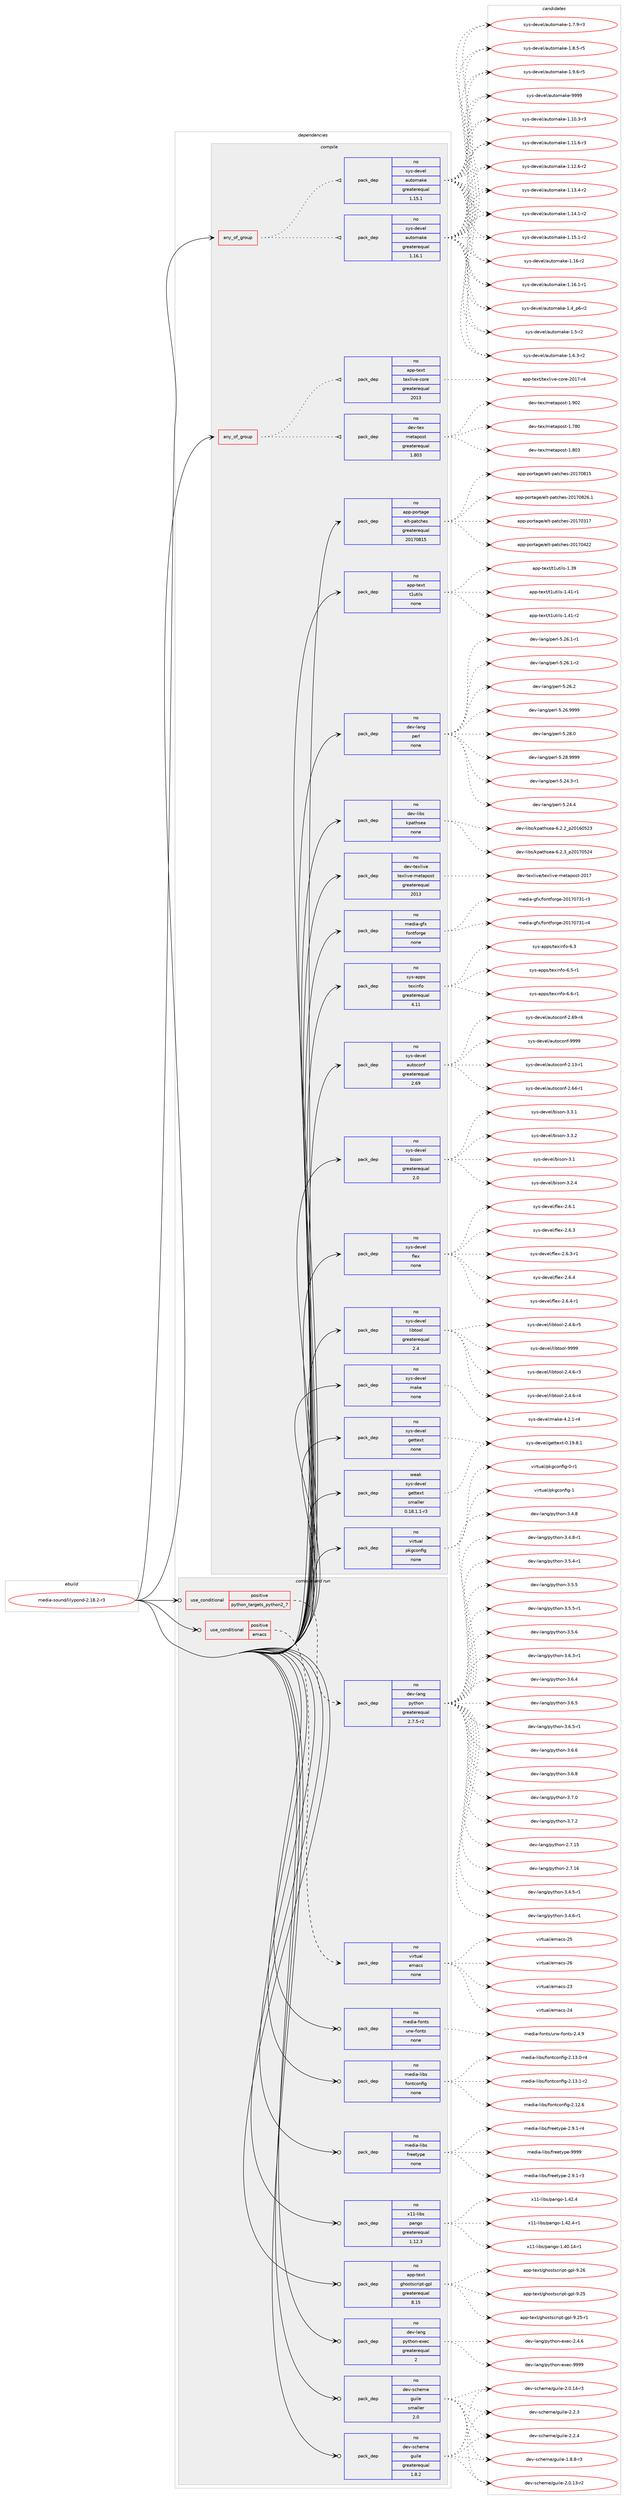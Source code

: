 digraph prolog {

# *************
# Graph options
# *************

newrank=true;
concentrate=true;
compound=true;
graph [rankdir=LR,fontname=Helvetica,fontsize=10,ranksep=1.5];#, ranksep=2.5, nodesep=0.2];
edge  [arrowhead=vee];
node  [fontname=Helvetica,fontsize=10];

# **********
# The ebuild
# **********

subgraph cluster_leftcol {
color=gray;
rank=same;
label=<<i>ebuild</i>>;
id [label="media-sound/lilypond-2.18.2-r3", color=red, width=4, href="../media-sound/lilypond-2.18.2-r3.svg"];
}

# ****************
# The dependencies
# ****************

subgraph cluster_midcol {
color=gray;
label=<<i>dependencies</i>>;
subgraph cluster_compile {
fillcolor="#eeeeee";
style=filled;
label=<<i>compile</i>>;
subgraph any25499 {
dependency1627082 [label=<<TABLE BORDER="0" CELLBORDER="1" CELLSPACING="0" CELLPADDING="4"><TR><TD CELLPADDING="10">any_of_group</TD></TR></TABLE>>, shape=none, color=red];subgraph pack1163436 {
dependency1627083 [label=<<TABLE BORDER="0" CELLBORDER="1" CELLSPACING="0" CELLPADDING="4" WIDTH="220"><TR><TD ROWSPAN="6" CELLPADDING="30">pack_dep</TD></TR><TR><TD WIDTH="110">no</TD></TR><TR><TD>app-text</TD></TR><TR><TD>texlive-core</TD></TR><TR><TD>greaterequal</TD></TR><TR><TD>2013</TD></TR></TABLE>>, shape=none, color=blue];
}
dependency1627082:e -> dependency1627083:w [weight=20,style="dotted",arrowhead="oinv"];
subgraph pack1163437 {
dependency1627084 [label=<<TABLE BORDER="0" CELLBORDER="1" CELLSPACING="0" CELLPADDING="4" WIDTH="220"><TR><TD ROWSPAN="6" CELLPADDING="30">pack_dep</TD></TR><TR><TD WIDTH="110">no</TD></TR><TR><TD>dev-tex</TD></TR><TR><TD>metapost</TD></TR><TR><TD>greaterequal</TD></TR><TR><TD>1.803</TD></TR></TABLE>>, shape=none, color=blue];
}
dependency1627082:e -> dependency1627084:w [weight=20,style="dotted",arrowhead="oinv"];
}
id:e -> dependency1627082:w [weight=20,style="solid",arrowhead="vee"];
subgraph any25500 {
dependency1627085 [label=<<TABLE BORDER="0" CELLBORDER="1" CELLSPACING="0" CELLPADDING="4"><TR><TD CELLPADDING="10">any_of_group</TD></TR></TABLE>>, shape=none, color=red];subgraph pack1163438 {
dependency1627086 [label=<<TABLE BORDER="0" CELLBORDER="1" CELLSPACING="0" CELLPADDING="4" WIDTH="220"><TR><TD ROWSPAN="6" CELLPADDING="30">pack_dep</TD></TR><TR><TD WIDTH="110">no</TD></TR><TR><TD>sys-devel</TD></TR><TR><TD>automake</TD></TR><TR><TD>greaterequal</TD></TR><TR><TD>1.16.1</TD></TR></TABLE>>, shape=none, color=blue];
}
dependency1627085:e -> dependency1627086:w [weight=20,style="dotted",arrowhead="oinv"];
subgraph pack1163439 {
dependency1627087 [label=<<TABLE BORDER="0" CELLBORDER="1" CELLSPACING="0" CELLPADDING="4" WIDTH="220"><TR><TD ROWSPAN="6" CELLPADDING="30">pack_dep</TD></TR><TR><TD WIDTH="110">no</TD></TR><TR><TD>sys-devel</TD></TR><TR><TD>automake</TD></TR><TR><TD>greaterequal</TD></TR><TR><TD>1.15.1</TD></TR></TABLE>>, shape=none, color=blue];
}
dependency1627085:e -> dependency1627087:w [weight=20,style="dotted",arrowhead="oinv"];
}
id:e -> dependency1627085:w [weight=20,style="solid",arrowhead="vee"];
subgraph pack1163440 {
dependency1627088 [label=<<TABLE BORDER="0" CELLBORDER="1" CELLSPACING="0" CELLPADDING="4" WIDTH="220"><TR><TD ROWSPAN="6" CELLPADDING="30">pack_dep</TD></TR><TR><TD WIDTH="110">no</TD></TR><TR><TD>app-portage</TD></TR><TR><TD>elt-patches</TD></TR><TR><TD>greaterequal</TD></TR><TR><TD>20170815</TD></TR></TABLE>>, shape=none, color=blue];
}
id:e -> dependency1627088:w [weight=20,style="solid",arrowhead="vee"];
subgraph pack1163441 {
dependency1627089 [label=<<TABLE BORDER="0" CELLBORDER="1" CELLSPACING="0" CELLPADDING="4" WIDTH="220"><TR><TD ROWSPAN="6" CELLPADDING="30">pack_dep</TD></TR><TR><TD WIDTH="110">no</TD></TR><TR><TD>app-text</TD></TR><TR><TD>t1utils</TD></TR><TR><TD>none</TD></TR><TR><TD></TD></TR></TABLE>>, shape=none, color=blue];
}
id:e -> dependency1627089:w [weight=20,style="solid",arrowhead="vee"];
subgraph pack1163442 {
dependency1627090 [label=<<TABLE BORDER="0" CELLBORDER="1" CELLSPACING="0" CELLPADDING="4" WIDTH="220"><TR><TD ROWSPAN="6" CELLPADDING="30">pack_dep</TD></TR><TR><TD WIDTH="110">no</TD></TR><TR><TD>dev-lang</TD></TR><TR><TD>perl</TD></TR><TR><TD>none</TD></TR><TR><TD></TD></TR></TABLE>>, shape=none, color=blue];
}
id:e -> dependency1627090:w [weight=20,style="solid",arrowhead="vee"];
subgraph pack1163443 {
dependency1627091 [label=<<TABLE BORDER="0" CELLBORDER="1" CELLSPACING="0" CELLPADDING="4" WIDTH="220"><TR><TD ROWSPAN="6" CELLPADDING="30">pack_dep</TD></TR><TR><TD WIDTH="110">no</TD></TR><TR><TD>dev-libs</TD></TR><TR><TD>kpathsea</TD></TR><TR><TD>none</TD></TR><TR><TD></TD></TR></TABLE>>, shape=none, color=blue];
}
id:e -> dependency1627091:w [weight=20,style="solid",arrowhead="vee"];
subgraph pack1163444 {
dependency1627092 [label=<<TABLE BORDER="0" CELLBORDER="1" CELLSPACING="0" CELLPADDING="4" WIDTH="220"><TR><TD ROWSPAN="6" CELLPADDING="30">pack_dep</TD></TR><TR><TD WIDTH="110">no</TD></TR><TR><TD>dev-texlive</TD></TR><TR><TD>texlive-metapost</TD></TR><TR><TD>greaterequal</TD></TR><TR><TD>2013</TD></TR></TABLE>>, shape=none, color=blue];
}
id:e -> dependency1627092:w [weight=20,style="solid",arrowhead="vee"];
subgraph pack1163445 {
dependency1627093 [label=<<TABLE BORDER="0" CELLBORDER="1" CELLSPACING="0" CELLPADDING="4" WIDTH="220"><TR><TD ROWSPAN="6" CELLPADDING="30">pack_dep</TD></TR><TR><TD WIDTH="110">no</TD></TR><TR><TD>media-gfx</TD></TR><TR><TD>fontforge</TD></TR><TR><TD>none</TD></TR><TR><TD></TD></TR></TABLE>>, shape=none, color=blue];
}
id:e -> dependency1627093:w [weight=20,style="solid",arrowhead="vee"];
subgraph pack1163446 {
dependency1627094 [label=<<TABLE BORDER="0" CELLBORDER="1" CELLSPACING="0" CELLPADDING="4" WIDTH="220"><TR><TD ROWSPAN="6" CELLPADDING="30">pack_dep</TD></TR><TR><TD WIDTH="110">no</TD></TR><TR><TD>sys-apps</TD></TR><TR><TD>texinfo</TD></TR><TR><TD>greaterequal</TD></TR><TR><TD>4.11</TD></TR></TABLE>>, shape=none, color=blue];
}
id:e -> dependency1627094:w [weight=20,style="solid",arrowhead="vee"];
subgraph pack1163447 {
dependency1627095 [label=<<TABLE BORDER="0" CELLBORDER="1" CELLSPACING="0" CELLPADDING="4" WIDTH="220"><TR><TD ROWSPAN="6" CELLPADDING="30">pack_dep</TD></TR><TR><TD WIDTH="110">no</TD></TR><TR><TD>sys-devel</TD></TR><TR><TD>autoconf</TD></TR><TR><TD>greaterequal</TD></TR><TR><TD>2.69</TD></TR></TABLE>>, shape=none, color=blue];
}
id:e -> dependency1627095:w [weight=20,style="solid",arrowhead="vee"];
subgraph pack1163448 {
dependency1627096 [label=<<TABLE BORDER="0" CELLBORDER="1" CELLSPACING="0" CELLPADDING="4" WIDTH="220"><TR><TD ROWSPAN="6" CELLPADDING="30">pack_dep</TD></TR><TR><TD WIDTH="110">no</TD></TR><TR><TD>sys-devel</TD></TR><TR><TD>bison</TD></TR><TR><TD>greaterequal</TD></TR><TR><TD>2.0</TD></TR></TABLE>>, shape=none, color=blue];
}
id:e -> dependency1627096:w [weight=20,style="solid",arrowhead="vee"];
subgraph pack1163449 {
dependency1627097 [label=<<TABLE BORDER="0" CELLBORDER="1" CELLSPACING="0" CELLPADDING="4" WIDTH="220"><TR><TD ROWSPAN="6" CELLPADDING="30">pack_dep</TD></TR><TR><TD WIDTH="110">no</TD></TR><TR><TD>sys-devel</TD></TR><TR><TD>flex</TD></TR><TR><TD>none</TD></TR><TR><TD></TD></TR></TABLE>>, shape=none, color=blue];
}
id:e -> dependency1627097:w [weight=20,style="solid",arrowhead="vee"];
subgraph pack1163450 {
dependency1627098 [label=<<TABLE BORDER="0" CELLBORDER="1" CELLSPACING="0" CELLPADDING="4" WIDTH="220"><TR><TD ROWSPAN="6" CELLPADDING="30">pack_dep</TD></TR><TR><TD WIDTH="110">no</TD></TR><TR><TD>sys-devel</TD></TR><TR><TD>gettext</TD></TR><TR><TD>none</TD></TR><TR><TD></TD></TR></TABLE>>, shape=none, color=blue];
}
id:e -> dependency1627098:w [weight=20,style="solid",arrowhead="vee"];
subgraph pack1163451 {
dependency1627099 [label=<<TABLE BORDER="0" CELLBORDER="1" CELLSPACING="0" CELLPADDING="4" WIDTH="220"><TR><TD ROWSPAN="6" CELLPADDING="30">pack_dep</TD></TR><TR><TD WIDTH="110">no</TD></TR><TR><TD>sys-devel</TD></TR><TR><TD>libtool</TD></TR><TR><TD>greaterequal</TD></TR><TR><TD>2.4</TD></TR></TABLE>>, shape=none, color=blue];
}
id:e -> dependency1627099:w [weight=20,style="solid",arrowhead="vee"];
subgraph pack1163452 {
dependency1627100 [label=<<TABLE BORDER="0" CELLBORDER="1" CELLSPACING="0" CELLPADDING="4" WIDTH="220"><TR><TD ROWSPAN="6" CELLPADDING="30">pack_dep</TD></TR><TR><TD WIDTH="110">no</TD></TR><TR><TD>sys-devel</TD></TR><TR><TD>make</TD></TR><TR><TD>none</TD></TR><TR><TD></TD></TR></TABLE>>, shape=none, color=blue];
}
id:e -> dependency1627100:w [weight=20,style="solid",arrowhead="vee"];
subgraph pack1163453 {
dependency1627101 [label=<<TABLE BORDER="0" CELLBORDER="1" CELLSPACING="0" CELLPADDING="4" WIDTH="220"><TR><TD ROWSPAN="6" CELLPADDING="30">pack_dep</TD></TR><TR><TD WIDTH="110">no</TD></TR><TR><TD>virtual</TD></TR><TR><TD>pkgconfig</TD></TR><TR><TD>none</TD></TR><TR><TD></TD></TR></TABLE>>, shape=none, color=blue];
}
id:e -> dependency1627101:w [weight=20,style="solid",arrowhead="vee"];
subgraph pack1163454 {
dependency1627102 [label=<<TABLE BORDER="0" CELLBORDER="1" CELLSPACING="0" CELLPADDING="4" WIDTH="220"><TR><TD ROWSPAN="6" CELLPADDING="30">pack_dep</TD></TR><TR><TD WIDTH="110">weak</TD></TR><TR><TD>sys-devel</TD></TR><TR><TD>gettext</TD></TR><TR><TD>smaller</TD></TR><TR><TD>0.18.1.1-r3</TD></TR></TABLE>>, shape=none, color=blue];
}
id:e -> dependency1627102:w [weight=20,style="solid",arrowhead="vee"];
}
subgraph cluster_compileandrun {
fillcolor="#eeeeee";
style=filled;
label=<<i>compile and run</i>>;
subgraph cond437377 {
dependency1627103 [label=<<TABLE BORDER="0" CELLBORDER="1" CELLSPACING="0" CELLPADDING="4"><TR><TD ROWSPAN="3" CELLPADDING="10">use_conditional</TD></TR><TR><TD>positive</TD></TR><TR><TD>emacs</TD></TR></TABLE>>, shape=none, color=red];
subgraph pack1163455 {
dependency1627104 [label=<<TABLE BORDER="0" CELLBORDER="1" CELLSPACING="0" CELLPADDING="4" WIDTH="220"><TR><TD ROWSPAN="6" CELLPADDING="30">pack_dep</TD></TR><TR><TD WIDTH="110">no</TD></TR><TR><TD>virtual</TD></TR><TR><TD>emacs</TD></TR><TR><TD>none</TD></TR><TR><TD></TD></TR></TABLE>>, shape=none, color=blue];
}
dependency1627103:e -> dependency1627104:w [weight=20,style="dashed",arrowhead="vee"];
}
id:e -> dependency1627103:w [weight=20,style="solid",arrowhead="odotvee"];
subgraph cond437378 {
dependency1627105 [label=<<TABLE BORDER="0" CELLBORDER="1" CELLSPACING="0" CELLPADDING="4"><TR><TD ROWSPAN="3" CELLPADDING="10">use_conditional</TD></TR><TR><TD>positive</TD></TR><TR><TD>python_targets_python2_7</TD></TR></TABLE>>, shape=none, color=red];
subgraph pack1163456 {
dependency1627106 [label=<<TABLE BORDER="0" CELLBORDER="1" CELLSPACING="0" CELLPADDING="4" WIDTH="220"><TR><TD ROWSPAN="6" CELLPADDING="30">pack_dep</TD></TR><TR><TD WIDTH="110">no</TD></TR><TR><TD>dev-lang</TD></TR><TR><TD>python</TD></TR><TR><TD>greaterequal</TD></TR><TR><TD>2.7.5-r2</TD></TR></TABLE>>, shape=none, color=blue];
}
dependency1627105:e -> dependency1627106:w [weight=20,style="dashed",arrowhead="vee"];
}
id:e -> dependency1627105:w [weight=20,style="solid",arrowhead="odotvee"];
subgraph pack1163457 {
dependency1627107 [label=<<TABLE BORDER="0" CELLBORDER="1" CELLSPACING="0" CELLPADDING="4" WIDTH="220"><TR><TD ROWSPAN="6" CELLPADDING="30">pack_dep</TD></TR><TR><TD WIDTH="110">no</TD></TR><TR><TD>app-text</TD></TR><TR><TD>ghostscript-gpl</TD></TR><TR><TD>greaterequal</TD></TR><TR><TD>8.15</TD></TR></TABLE>>, shape=none, color=blue];
}
id:e -> dependency1627107:w [weight=20,style="solid",arrowhead="odotvee"];
subgraph pack1163458 {
dependency1627108 [label=<<TABLE BORDER="0" CELLBORDER="1" CELLSPACING="0" CELLPADDING="4" WIDTH="220"><TR><TD ROWSPAN="6" CELLPADDING="30">pack_dep</TD></TR><TR><TD WIDTH="110">no</TD></TR><TR><TD>dev-lang</TD></TR><TR><TD>python-exec</TD></TR><TR><TD>greaterequal</TD></TR><TR><TD>2</TD></TR></TABLE>>, shape=none, color=blue];
}
id:e -> dependency1627108:w [weight=20,style="solid",arrowhead="odotvee"];
subgraph pack1163459 {
dependency1627109 [label=<<TABLE BORDER="0" CELLBORDER="1" CELLSPACING="0" CELLPADDING="4" WIDTH="220"><TR><TD ROWSPAN="6" CELLPADDING="30">pack_dep</TD></TR><TR><TD WIDTH="110">no</TD></TR><TR><TD>dev-scheme</TD></TR><TR><TD>guile</TD></TR><TR><TD>greaterequal</TD></TR><TR><TD>1.8.2</TD></TR></TABLE>>, shape=none, color=blue];
}
id:e -> dependency1627109:w [weight=20,style="solid",arrowhead="odotvee"];
subgraph pack1163460 {
dependency1627110 [label=<<TABLE BORDER="0" CELLBORDER="1" CELLSPACING="0" CELLPADDING="4" WIDTH="220"><TR><TD ROWSPAN="6" CELLPADDING="30">pack_dep</TD></TR><TR><TD WIDTH="110">no</TD></TR><TR><TD>dev-scheme</TD></TR><TR><TD>guile</TD></TR><TR><TD>smaller</TD></TR><TR><TD>2.0</TD></TR></TABLE>>, shape=none, color=blue];
}
id:e -> dependency1627110:w [weight=20,style="solid",arrowhead="odotvee"];
subgraph pack1163461 {
dependency1627111 [label=<<TABLE BORDER="0" CELLBORDER="1" CELLSPACING="0" CELLPADDING="4" WIDTH="220"><TR><TD ROWSPAN="6" CELLPADDING="30">pack_dep</TD></TR><TR><TD WIDTH="110">no</TD></TR><TR><TD>media-fonts</TD></TR><TR><TD>urw-fonts</TD></TR><TR><TD>none</TD></TR><TR><TD></TD></TR></TABLE>>, shape=none, color=blue];
}
id:e -> dependency1627111:w [weight=20,style="solid",arrowhead="odotvee"];
subgraph pack1163462 {
dependency1627112 [label=<<TABLE BORDER="0" CELLBORDER="1" CELLSPACING="0" CELLPADDING="4" WIDTH="220"><TR><TD ROWSPAN="6" CELLPADDING="30">pack_dep</TD></TR><TR><TD WIDTH="110">no</TD></TR><TR><TD>media-libs</TD></TR><TR><TD>fontconfig</TD></TR><TR><TD>none</TD></TR><TR><TD></TD></TR></TABLE>>, shape=none, color=blue];
}
id:e -> dependency1627112:w [weight=20,style="solid",arrowhead="odotvee"];
subgraph pack1163463 {
dependency1627113 [label=<<TABLE BORDER="0" CELLBORDER="1" CELLSPACING="0" CELLPADDING="4" WIDTH="220"><TR><TD ROWSPAN="6" CELLPADDING="30">pack_dep</TD></TR><TR><TD WIDTH="110">no</TD></TR><TR><TD>media-libs</TD></TR><TR><TD>freetype</TD></TR><TR><TD>none</TD></TR><TR><TD></TD></TR></TABLE>>, shape=none, color=blue];
}
id:e -> dependency1627113:w [weight=20,style="solid",arrowhead="odotvee"];
subgraph pack1163464 {
dependency1627114 [label=<<TABLE BORDER="0" CELLBORDER="1" CELLSPACING="0" CELLPADDING="4" WIDTH="220"><TR><TD ROWSPAN="6" CELLPADDING="30">pack_dep</TD></TR><TR><TD WIDTH="110">no</TD></TR><TR><TD>x11-libs</TD></TR><TR><TD>pango</TD></TR><TR><TD>greaterequal</TD></TR><TR><TD>1.12.3</TD></TR></TABLE>>, shape=none, color=blue];
}
id:e -> dependency1627114:w [weight=20,style="solid",arrowhead="odotvee"];
}
subgraph cluster_run {
fillcolor="#eeeeee";
style=filled;
label=<<i>run</i>>;
}
}

# **************
# The candidates
# **************

subgraph cluster_choices {
rank=same;
color=gray;
label=<<i>candidates</i>>;

subgraph choice1163436 {
color=black;
nodesep=1;
choice971121124511610112011647116101120108105118101459911111410145504849554511452 [label="app-text/texlive-core-2017-r4", color=red, width=4,href="../app-text/texlive-core-2017-r4.svg"];
dependency1627083:e -> choice971121124511610112011647116101120108105118101459911111410145504849554511452:w [style=dotted,weight="100"];
}
subgraph choice1163437 {
color=black;
nodesep=1;
choice100101118451161011204710910111697112111115116454946555648 [label="dev-tex/metapost-1.780", color=red, width=4,href="../dev-tex/metapost-1.780.svg"];
choice100101118451161011204710910111697112111115116454946564851 [label="dev-tex/metapost-1.803", color=red, width=4,href="../dev-tex/metapost-1.803.svg"];
choice100101118451161011204710910111697112111115116454946574850 [label="dev-tex/metapost-1.902", color=red, width=4,href="../dev-tex/metapost-1.902.svg"];
dependency1627084:e -> choice100101118451161011204710910111697112111115116454946555648:w [style=dotted,weight="100"];
dependency1627084:e -> choice100101118451161011204710910111697112111115116454946564851:w [style=dotted,weight="100"];
dependency1627084:e -> choice100101118451161011204710910111697112111115116454946574850:w [style=dotted,weight="100"];
}
subgraph choice1163438 {
color=black;
nodesep=1;
choice11512111545100101118101108479711711611110997107101454946494846514511451 [label="sys-devel/automake-1.10.3-r3", color=red, width=4,href="../sys-devel/automake-1.10.3-r3.svg"];
choice11512111545100101118101108479711711611110997107101454946494946544511451 [label="sys-devel/automake-1.11.6-r3", color=red, width=4,href="../sys-devel/automake-1.11.6-r3.svg"];
choice11512111545100101118101108479711711611110997107101454946495046544511450 [label="sys-devel/automake-1.12.6-r2", color=red, width=4,href="../sys-devel/automake-1.12.6-r2.svg"];
choice11512111545100101118101108479711711611110997107101454946495146524511450 [label="sys-devel/automake-1.13.4-r2", color=red, width=4,href="../sys-devel/automake-1.13.4-r2.svg"];
choice11512111545100101118101108479711711611110997107101454946495246494511450 [label="sys-devel/automake-1.14.1-r2", color=red, width=4,href="../sys-devel/automake-1.14.1-r2.svg"];
choice11512111545100101118101108479711711611110997107101454946495346494511450 [label="sys-devel/automake-1.15.1-r2", color=red, width=4,href="../sys-devel/automake-1.15.1-r2.svg"];
choice1151211154510010111810110847971171161111099710710145494649544511450 [label="sys-devel/automake-1.16-r2", color=red, width=4,href="../sys-devel/automake-1.16-r2.svg"];
choice11512111545100101118101108479711711611110997107101454946495446494511449 [label="sys-devel/automake-1.16.1-r1", color=red, width=4,href="../sys-devel/automake-1.16.1-r1.svg"];
choice115121115451001011181011084797117116111109971071014549465295112544511450 [label="sys-devel/automake-1.4_p6-r2", color=red, width=4,href="../sys-devel/automake-1.4_p6-r2.svg"];
choice11512111545100101118101108479711711611110997107101454946534511450 [label="sys-devel/automake-1.5-r2", color=red, width=4,href="../sys-devel/automake-1.5-r2.svg"];
choice115121115451001011181011084797117116111109971071014549465446514511450 [label="sys-devel/automake-1.6.3-r2", color=red, width=4,href="../sys-devel/automake-1.6.3-r2.svg"];
choice115121115451001011181011084797117116111109971071014549465546574511451 [label="sys-devel/automake-1.7.9-r3", color=red, width=4,href="../sys-devel/automake-1.7.9-r3.svg"];
choice115121115451001011181011084797117116111109971071014549465646534511453 [label="sys-devel/automake-1.8.5-r5", color=red, width=4,href="../sys-devel/automake-1.8.5-r5.svg"];
choice115121115451001011181011084797117116111109971071014549465746544511453 [label="sys-devel/automake-1.9.6-r5", color=red, width=4,href="../sys-devel/automake-1.9.6-r5.svg"];
choice115121115451001011181011084797117116111109971071014557575757 [label="sys-devel/automake-9999", color=red, width=4,href="../sys-devel/automake-9999.svg"];
dependency1627086:e -> choice11512111545100101118101108479711711611110997107101454946494846514511451:w [style=dotted,weight="100"];
dependency1627086:e -> choice11512111545100101118101108479711711611110997107101454946494946544511451:w [style=dotted,weight="100"];
dependency1627086:e -> choice11512111545100101118101108479711711611110997107101454946495046544511450:w [style=dotted,weight="100"];
dependency1627086:e -> choice11512111545100101118101108479711711611110997107101454946495146524511450:w [style=dotted,weight="100"];
dependency1627086:e -> choice11512111545100101118101108479711711611110997107101454946495246494511450:w [style=dotted,weight="100"];
dependency1627086:e -> choice11512111545100101118101108479711711611110997107101454946495346494511450:w [style=dotted,weight="100"];
dependency1627086:e -> choice1151211154510010111810110847971171161111099710710145494649544511450:w [style=dotted,weight="100"];
dependency1627086:e -> choice11512111545100101118101108479711711611110997107101454946495446494511449:w [style=dotted,weight="100"];
dependency1627086:e -> choice115121115451001011181011084797117116111109971071014549465295112544511450:w [style=dotted,weight="100"];
dependency1627086:e -> choice11512111545100101118101108479711711611110997107101454946534511450:w [style=dotted,weight="100"];
dependency1627086:e -> choice115121115451001011181011084797117116111109971071014549465446514511450:w [style=dotted,weight="100"];
dependency1627086:e -> choice115121115451001011181011084797117116111109971071014549465546574511451:w [style=dotted,weight="100"];
dependency1627086:e -> choice115121115451001011181011084797117116111109971071014549465646534511453:w [style=dotted,weight="100"];
dependency1627086:e -> choice115121115451001011181011084797117116111109971071014549465746544511453:w [style=dotted,weight="100"];
dependency1627086:e -> choice115121115451001011181011084797117116111109971071014557575757:w [style=dotted,weight="100"];
}
subgraph choice1163439 {
color=black;
nodesep=1;
choice11512111545100101118101108479711711611110997107101454946494846514511451 [label="sys-devel/automake-1.10.3-r3", color=red, width=4,href="../sys-devel/automake-1.10.3-r3.svg"];
choice11512111545100101118101108479711711611110997107101454946494946544511451 [label="sys-devel/automake-1.11.6-r3", color=red, width=4,href="../sys-devel/automake-1.11.6-r3.svg"];
choice11512111545100101118101108479711711611110997107101454946495046544511450 [label="sys-devel/automake-1.12.6-r2", color=red, width=4,href="../sys-devel/automake-1.12.6-r2.svg"];
choice11512111545100101118101108479711711611110997107101454946495146524511450 [label="sys-devel/automake-1.13.4-r2", color=red, width=4,href="../sys-devel/automake-1.13.4-r2.svg"];
choice11512111545100101118101108479711711611110997107101454946495246494511450 [label="sys-devel/automake-1.14.1-r2", color=red, width=4,href="../sys-devel/automake-1.14.1-r2.svg"];
choice11512111545100101118101108479711711611110997107101454946495346494511450 [label="sys-devel/automake-1.15.1-r2", color=red, width=4,href="../sys-devel/automake-1.15.1-r2.svg"];
choice1151211154510010111810110847971171161111099710710145494649544511450 [label="sys-devel/automake-1.16-r2", color=red, width=4,href="../sys-devel/automake-1.16-r2.svg"];
choice11512111545100101118101108479711711611110997107101454946495446494511449 [label="sys-devel/automake-1.16.1-r1", color=red, width=4,href="../sys-devel/automake-1.16.1-r1.svg"];
choice115121115451001011181011084797117116111109971071014549465295112544511450 [label="sys-devel/automake-1.4_p6-r2", color=red, width=4,href="../sys-devel/automake-1.4_p6-r2.svg"];
choice11512111545100101118101108479711711611110997107101454946534511450 [label="sys-devel/automake-1.5-r2", color=red, width=4,href="../sys-devel/automake-1.5-r2.svg"];
choice115121115451001011181011084797117116111109971071014549465446514511450 [label="sys-devel/automake-1.6.3-r2", color=red, width=4,href="../sys-devel/automake-1.6.3-r2.svg"];
choice115121115451001011181011084797117116111109971071014549465546574511451 [label="sys-devel/automake-1.7.9-r3", color=red, width=4,href="../sys-devel/automake-1.7.9-r3.svg"];
choice115121115451001011181011084797117116111109971071014549465646534511453 [label="sys-devel/automake-1.8.5-r5", color=red, width=4,href="../sys-devel/automake-1.8.5-r5.svg"];
choice115121115451001011181011084797117116111109971071014549465746544511453 [label="sys-devel/automake-1.9.6-r5", color=red, width=4,href="../sys-devel/automake-1.9.6-r5.svg"];
choice115121115451001011181011084797117116111109971071014557575757 [label="sys-devel/automake-9999", color=red, width=4,href="../sys-devel/automake-9999.svg"];
dependency1627087:e -> choice11512111545100101118101108479711711611110997107101454946494846514511451:w [style=dotted,weight="100"];
dependency1627087:e -> choice11512111545100101118101108479711711611110997107101454946494946544511451:w [style=dotted,weight="100"];
dependency1627087:e -> choice11512111545100101118101108479711711611110997107101454946495046544511450:w [style=dotted,weight="100"];
dependency1627087:e -> choice11512111545100101118101108479711711611110997107101454946495146524511450:w [style=dotted,weight="100"];
dependency1627087:e -> choice11512111545100101118101108479711711611110997107101454946495246494511450:w [style=dotted,weight="100"];
dependency1627087:e -> choice11512111545100101118101108479711711611110997107101454946495346494511450:w [style=dotted,weight="100"];
dependency1627087:e -> choice1151211154510010111810110847971171161111099710710145494649544511450:w [style=dotted,weight="100"];
dependency1627087:e -> choice11512111545100101118101108479711711611110997107101454946495446494511449:w [style=dotted,weight="100"];
dependency1627087:e -> choice115121115451001011181011084797117116111109971071014549465295112544511450:w [style=dotted,weight="100"];
dependency1627087:e -> choice11512111545100101118101108479711711611110997107101454946534511450:w [style=dotted,weight="100"];
dependency1627087:e -> choice115121115451001011181011084797117116111109971071014549465446514511450:w [style=dotted,weight="100"];
dependency1627087:e -> choice115121115451001011181011084797117116111109971071014549465546574511451:w [style=dotted,weight="100"];
dependency1627087:e -> choice115121115451001011181011084797117116111109971071014549465646534511453:w [style=dotted,weight="100"];
dependency1627087:e -> choice115121115451001011181011084797117116111109971071014549465746544511453:w [style=dotted,weight="100"];
dependency1627087:e -> choice115121115451001011181011084797117116111109971071014557575757:w [style=dotted,weight="100"];
}
subgraph choice1163440 {
color=black;
nodesep=1;
choice97112112451121111141169710310147101108116451129711699104101115455048495548514955 [label="app-portage/elt-patches-20170317", color=red, width=4,href="../app-portage/elt-patches-20170317.svg"];
choice97112112451121111141169710310147101108116451129711699104101115455048495548525050 [label="app-portage/elt-patches-20170422", color=red, width=4,href="../app-portage/elt-patches-20170422.svg"];
choice97112112451121111141169710310147101108116451129711699104101115455048495548564953 [label="app-portage/elt-patches-20170815", color=red, width=4,href="../app-portage/elt-patches-20170815.svg"];
choice971121124511211111411697103101471011081164511297116991041011154550484955485650544649 [label="app-portage/elt-patches-20170826.1", color=red, width=4,href="../app-portage/elt-patches-20170826.1.svg"];
dependency1627088:e -> choice97112112451121111141169710310147101108116451129711699104101115455048495548514955:w [style=dotted,weight="100"];
dependency1627088:e -> choice97112112451121111141169710310147101108116451129711699104101115455048495548525050:w [style=dotted,weight="100"];
dependency1627088:e -> choice97112112451121111141169710310147101108116451129711699104101115455048495548564953:w [style=dotted,weight="100"];
dependency1627088:e -> choice971121124511211111411697103101471011081164511297116991041011154550484955485650544649:w [style=dotted,weight="100"];
}
subgraph choice1163441 {
color=black;
nodesep=1;
choice971121124511610112011647116491171161051081154549465157 [label="app-text/t1utils-1.39", color=red, width=4,href="../app-text/t1utils-1.39.svg"];
choice9711211245116101120116471164911711610510811545494652494511449 [label="app-text/t1utils-1.41-r1", color=red, width=4,href="../app-text/t1utils-1.41-r1.svg"];
choice9711211245116101120116471164911711610510811545494652494511450 [label="app-text/t1utils-1.41-r2", color=red, width=4,href="../app-text/t1utils-1.41-r2.svg"];
dependency1627089:e -> choice971121124511610112011647116491171161051081154549465157:w [style=dotted,weight="100"];
dependency1627089:e -> choice9711211245116101120116471164911711610510811545494652494511449:w [style=dotted,weight="100"];
dependency1627089:e -> choice9711211245116101120116471164911711610510811545494652494511450:w [style=dotted,weight="100"];
}
subgraph choice1163442 {
color=black;
nodesep=1;
choice100101118451089711010347112101114108455346505246514511449 [label="dev-lang/perl-5.24.3-r1", color=red, width=4,href="../dev-lang/perl-5.24.3-r1.svg"];
choice10010111845108971101034711210111410845534650524652 [label="dev-lang/perl-5.24.4", color=red, width=4,href="../dev-lang/perl-5.24.4.svg"];
choice100101118451089711010347112101114108455346505446494511449 [label="dev-lang/perl-5.26.1-r1", color=red, width=4,href="../dev-lang/perl-5.26.1-r1.svg"];
choice100101118451089711010347112101114108455346505446494511450 [label="dev-lang/perl-5.26.1-r2", color=red, width=4,href="../dev-lang/perl-5.26.1-r2.svg"];
choice10010111845108971101034711210111410845534650544650 [label="dev-lang/perl-5.26.2", color=red, width=4,href="../dev-lang/perl-5.26.2.svg"];
choice10010111845108971101034711210111410845534650544657575757 [label="dev-lang/perl-5.26.9999", color=red, width=4,href="../dev-lang/perl-5.26.9999.svg"];
choice10010111845108971101034711210111410845534650564648 [label="dev-lang/perl-5.28.0", color=red, width=4,href="../dev-lang/perl-5.28.0.svg"];
choice10010111845108971101034711210111410845534650564657575757 [label="dev-lang/perl-5.28.9999", color=red, width=4,href="../dev-lang/perl-5.28.9999.svg"];
dependency1627090:e -> choice100101118451089711010347112101114108455346505246514511449:w [style=dotted,weight="100"];
dependency1627090:e -> choice10010111845108971101034711210111410845534650524652:w [style=dotted,weight="100"];
dependency1627090:e -> choice100101118451089711010347112101114108455346505446494511449:w [style=dotted,weight="100"];
dependency1627090:e -> choice100101118451089711010347112101114108455346505446494511450:w [style=dotted,weight="100"];
dependency1627090:e -> choice10010111845108971101034711210111410845534650544650:w [style=dotted,weight="100"];
dependency1627090:e -> choice10010111845108971101034711210111410845534650544657575757:w [style=dotted,weight="100"];
dependency1627090:e -> choice10010111845108971101034711210111410845534650564648:w [style=dotted,weight="100"];
dependency1627090:e -> choice10010111845108971101034711210111410845534650564657575757:w [style=dotted,weight="100"];
}
subgraph choice1163443 {
color=black;
nodesep=1;
choice1001011184510810598115471071129711610411510197455446504650951125048495448535051 [label="dev-libs/kpathsea-6.2.2_p20160523", color=red, width=4,href="../dev-libs/kpathsea-6.2.2_p20160523.svg"];
choice1001011184510810598115471071129711610411510197455446504651951125048495548535052 [label="dev-libs/kpathsea-6.2.3_p20170524", color=red, width=4,href="../dev-libs/kpathsea-6.2.3_p20170524.svg"];
dependency1627091:e -> choice1001011184510810598115471071129711610411510197455446504650951125048495448535051:w [style=dotted,weight="100"];
dependency1627091:e -> choice1001011184510810598115471071129711610411510197455446504651951125048495548535052:w [style=dotted,weight="100"];
}
subgraph choice1163444 {
color=black;
nodesep=1;
choice100101118451161011201081051181014711610112010810511810145109101116971121111151164550484955 [label="dev-texlive/texlive-metapost-2017", color=red, width=4,href="../dev-texlive/texlive-metapost-2017.svg"];
dependency1627092:e -> choice100101118451161011201081051181014711610112010810511810145109101116971121111151164550484955:w [style=dotted,weight="100"];
}
subgraph choice1163445 {
color=black;
nodesep=1;
choice1091011001059745103102120471021111101161021111141031014550484955485551494511451 [label="media-gfx/fontforge-20170731-r3", color=red, width=4,href="../media-gfx/fontforge-20170731-r3.svg"];
choice1091011001059745103102120471021111101161021111141031014550484955485551494511452 [label="media-gfx/fontforge-20170731-r4", color=red, width=4,href="../media-gfx/fontforge-20170731-r4.svg"];
dependency1627093:e -> choice1091011001059745103102120471021111101161021111141031014550484955485551494511451:w [style=dotted,weight="100"];
dependency1627093:e -> choice1091011001059745103102120471021111101161021111141031014550484955485551494511452:w [style=dotted,weight="100"];
}
subgraph choice1163446 {
color=black;
nodesep=1;
choice11512111545971121121154711610112010511010211145544651 [label="sys-apps/texinfo-6.3", color=red, width=4,href="../sys-apps/texinfo-6.3.svg"];
choice115121115459711211211547116101120105110102111455446534511449 [label="sys-apps/texinfo-6.5-r1", color=red, width=4,href="../sys-apps/texinfo-6.5-r1.svg"];
choice115121115459711211211547116101120105110102111455446544511449 [label="sys-apps/texinfo-6.6-r1", color=red, width=4,href="../sys-apps/texinfo-6.6-r1.svg"];
dependency1627094:e -> choice11512111545971121121154711610112010511010211145544651:w [style=dotted,weight="100"];
dependency1627094:e -> choice115121115459711211211547116101120105110102111455446534511449:w [style=dotted,weight="100"];
dependency1627094:e -> choice115121115459711211211547116101120105110102111455446544511449:w [style=dotted,weight="100"];
}
subgraph choice1163447 {
color=black;
nodesep=1;
choice1151211154510010111810110847971171161119911111010245504649514511449 [label="sys-devel/autoconf-2.13-r1", color=red, width=4,href="../sys-devel/autoconf-2.13-r1.svg"];
choice1151211154510010111810110847971171161119911111010245504654524511449 [label="sys-devel/autoconf-2.64-r1", color=red, width=4,href="../sys-devel/autoconf-2.64-r1.svg"];
choice1151211154510010111810110847971171161119911111010245504654574511452 [label="sys-devel/autoconf-2.69-r4", color=red, width=4,href="../sys-devel/autoconf-2.69-r4.svg"];
choice115121115451001011181011084797117116111991111101024557575757 [label="sys-devel/autoconf-9999", color=red, width=4,href="../sys-devel/autoconf-9999.svg"];
dependency1627095:e -> choice1151211154510010111810110847971171161119911111010245504649514511449:w [style=dotted,weight="100"];
dependency1627095:e -> choice1151211154510010111810110847971171161119911111010245504654524511449:w [style=dotted,weight="100"];
dependency1627095:e -> choice1151211154510010111810110847971171161119911111010245504654574511452:w [style=dotted,weight="100"];
dependency1627095:e -> choice115121115451001011181011084797117116111991111101024557575757:w [style=dotted,weight="100"];
}
subgraph choice1163448 {
color=black;
nodesep=1;
choice11512111545100101118101108479810511511111045514649 [label="sys-devel/bison-3.1", color=red, width=4,href="../sys-devel/bison-3.1.svg"];
choice115121115451001011181011084798105115111110455146504652 [label="sys-devel/bison-3.2.4", color=red, width=4,href="../sys-devel/bison-3.2.4.svg"];
choice115121115451001011181011084798105115111110455146514649 [label="sys-devel/bison-3.3.1", color=red, width=4,href="../sys-devel/bison-3.3.1.svg"];
choice115121115451001011181011084798105115111110455146514650 [label="sys-devel/bison-3.3.2", color=red, width=4,href="../sys-devel/bison-3.3.2.svg"];
dependency1627096:e -> choice11512111545100101118101108479810511511111045514649:w [style=dotted,weight="100"];
dependency1627096:e -> choice115121115451001011181011084798105115111110455146504652:w [style=dotted,weight="100"];
dependency1627096:e -> choice115121115451001011181011084798105115111110455146514649:w [style=dotted,weight="100"];
dependency1627096:e -> choice115121115451001011181011084798105115111110455146514650:w [style=dotted,weight="100"];
}
subgraph choice1163449 {
color=black;
nodesep=1;
choice1151211154510010111810110847102108101120455046544649 [label="sys-devel/flex-2.6.1", color=red, width=4,href="../sys-devel/flex-2.6.1.svg"];
choice1151211154510010111810110847102108101120455046544651 [label="sys-devel/flex-2.6.3", color=red, width=4,href="../sys-devel/flex-2.6.3.svg"];
choice11512111545100101118101108471021081011204550465446514511449 [label="sys-devel/flex-2.6.3-r1", color=red, width=4,href="../sys-devel/flex-2.6.3-r1.svg"];
choice1151211154510010111810110847102108101120455046544652 [label="sys-devel/flex-2.6.4", color=red, width=4,href="../sys-devel/flex-2.6.4.svg"];
choice11512111545100101118101108471021081011204550465446524511449 [label="sys-devel/flex-2.6.4-r1", color=red, width=4,href="../sys-devel/flex-2.6.4-r1.svg"];
dependency1627097:e -> choice1151211154510010111810110847102108101120455046544649:w [style=dotted,weight="100"];
dependency1627097:e -> choice1151211154510010111810110847102108101120455046544651:w [style=dotted,weight="100"];
dependency1627097:e -> choice11512111545100101118101108471021081011204550465446514511449:w [style=dotted,weight="100"];
dependency1627097:e -> choice1151211154510010111810110847102108101120455046544652:w [style=dotted,weight="100"];
dependency1627097:e -> choice11512111545100101118101108471021081011204550465446524511449:w [style=dotted,weight="100"];
}
subgraph choice1163450 {
color=black;
nodesep=1;
choice1151211154510010111810110847103101116116101120116454846495746564649 [label="sys-devel/gettext-0.19.8.1", color=red, width=4,href="../sys-devel/gettext-0.19.8.1.svg"];
dependency1627098:e -> choice1151211154510010111810110847103101116116101120116454846495746564649:w [style=dotted,weight="100"];
}
subgraph choice1163451 {
color=black;
nodesep=1;
choice1151211154510010111810110847108105981161111111084550465246544511451 [label="sys-devel/libtool-2.4.6-r3", color=red, width=4,href="../sys-devel/libtool-2.4.6-r3.svg"];
choice1151211154510010111810110847108105981161111111084550465246544511452 [label="sys-devel/libtool-2.4.6-r4", color=red, width=4,href="../sys-devel/libtool-2.4.6-r4.svg"];
choice1151211154510010111810110847108105981161111111084550465246544511453 [label="sys-devel/libtool-2.4.6-r5", color=red, width=4,href="../sys-devel/libtool-2.4.6-r5.svg"];
choice1151211154510010111810110847108105981161111111084557575757 [label="sys-devel/libtool-9999", color=red, width=4,href="../sys-devel/libtool-9999.svg"];
dependency1627099:e -> choice1151211154510010111810110847108105981161111111084550465246544511451:w [style=dotted,weight="100"];
dependency1627099:e -> choice1151211154510010111810110847108105981161111111084550465246544511452:w [style=dotted,weight="100"];
dependency1627099:e -> choice1151211154510010111810110847108105981161111111084550465246544511453:w [style=dotted,weight="100"];
dependency1627099:e -> choice1151211154510010111810110847108105981161111111084557575757:w [style=dotted,weight="100"];
}
subgraph choice1163452 {
color=black;
nodesep=1;
choice1151211154510010111810110847109971071014552465046494511452 [label="sys-devel/make-4.2.1-r4", color=red, width=4,href="../sys-devel/make-4.2.1-r4.svg"];
dependency1627100:e -> choice1151211154510010111810110847109971071014552465046494511452:w [style=dotted,weight="100"];
}
subgraph choice1163453 {
color=black;
nodesep=1;
choice11810511411611797108471121071039911111010210510345484511449 [label="virtual/pkgconfig-0-r1", color=red, width=4,href="../virtual/pkgconfig-0-r1.svg"];
choice1181051141161179710847112107103991111101021051034549 [label="virtual/pkgconfig-1", color=red, width=4,href="../virtual/pkgconfig-1.svg"];
dependency1627101:e -> choice11810511411611797108471121071039911111010210510345484511449:w [style=dotted,weight="100"];
dependency1627101:e -> choice1181051141161179710847112107103991111101021051034549:w [style=dotted,weight="100"];
}
subgraph choice1163454 {
color=black;
nodesep=1;
choice1151211154510010111810110847103101116116101120116454846495746564649 [label="sys-devel/gettext-0.19.8.1", color=red, width=4,href="../sys-devel/gettext-0.19.8.1.svg"];
dependency1627102:e -> choice1151211154510010111810110847103101116116101120116454846495746564649:w [style=dotted,weight="100"];
}
subgraph choice1163455 {
color=black;
nodesep=1;
choice11810511411611797108471011099799115455051 [label="virtual/emacs-23", color=red, width=4,href="../virtual/emacs-23.svg"];
choice11810511411611797108471011099799115455052 [label="virtual/emacs-24", color=red, width=4,href="../virtual/emacs-24.svg"];
choice11810511411611797108471011099799115455053 [label="virtual/emacs-25", color=red, width=4,href="../virtual/emacs-25.svg"];
choice11810511411611797108471011099799115455054 [label="virtual/emacs-26", color=red, width=4,href="../virtual/emacs-26.svg"];
dependency1627104:e -> choice11810511411611797108471011099799115455051:w [style=dotted,weight="100"];
dependency1627104:e -> choice11810511411611797108471011099799115455052:w [style=dotted,weight="100"];
dependency1627104:e -> choice11810511411611797108471011099799115455053:w [style=dotted,weight="100"];
dependency1627104:e -> choice11810511411611797108471011099799115455054:w [style=dotted,weight="100"];
}
subgraph choice1163456 {
color=black;
nodesep=1;
choice10010111845108971101034711212111610411111045504655464953 [label="dev-lang/python-2.7.15", color=red, width=4,href="../dev-lang/python-2.7.15.svg"];
choice10010111845108971101034711212111610411111045504655464954 [label="dev-lang/python-2.7.16", color=red, width=4,href="../dev-lang/python-2.7.16.svg"];
choice1001011184510897110103471121211161041111104551465246534511449 [label="dev-lang/python-3.4.5-r1", color=red, width=4,href="../dev-lang/python-3.4.5-r1.svg"];
choice1001011184510897110103471121211161041111104551465246544511449 [label="dev-lang/python-3.4.6-r1", color=red, width=4,href="../dev-lang/python-3.4.6-r1.svg"];
choice100101118451089711010347112121116104111110455146524656 [label="dev-lang/python-3.4.8", color=red, width=4,href="../dev-lang/python-3.4.8.svg"];
choice1001011184510897110103471121211161041111104551465246564511449 [label="dev-lang/python-3.4.8-r1", color=red, width=4,href="../dev-lang/python-3.4.8-r1.svg"];
choice1001011184510897110103471121211161041111104551465346524511449 [label="dev-lang/python-3.5.4-r1", color=red, width=4,href="../dev-lang/python-3.5.4-r1.svg"];
choice100101118451089711010347112121116104111110455146534653 [label="dev-lang/python-3.5.5", color=red, width=4,href="../dev-lang/python-3.5.5.svg"];
choice1001011184510897110103471121211161041111104551465346534511449 [label="dev-lang/python-3.5.5-r1", color=red, width=4,href="../dev-lang/python-3.5.5-r1.svg"];
choice100101118451089711010347112121116104111110455146534654 [label="dev-lang/python-3.5.6", color=red, width=4,href="../dev-lang/python-3.5.6.svg"];
choice1001011184510897110103471121211161041111104551465446514511449 [label="dev-lang/python-3.6.3-r1", color=red, width=4,href="../dev-lang/python-3.6.3-r1.svg"];
choice100101118451089711010347112121116104111110455146544652 [label="dev-lang/python-3.6.4", color=red, width=4,href="../dev-lang/python-3.6.4.svg"];
choice100101118451089711010347112121116104111110455146544653 [label="dev-lang/python-3.6.5", color=red, width=4,href="../dev-lang/python-3.6.5.svg"];
choice1001011184510897110103471121211161041111104551465446534511449 [label="dev-lang/python-3.6.5-r1", color=red, width=4,href="../dev-lang/python-3.6.5-r1.svg"];
choice100101118451089711010347112121116104111110455146544654 [label="dev-lang/python-3.6.6", color=red, width=4,href="../dev-lang/python-3.6.6.svg"];
choice100101118451089711010347112121116104111110455146544656 [label="dev-lang/python-3.6.8", color=red, width=4,href="../dev-lang/python-3.6.8.svg"];
choice100101118451089711010347112121116104111110455146554648 [label="dev-lang/python-3.7.0", color=red, width=4,href="../dev-lang/python-3.7.0.svg"];
choice100101118451089711010347112121116104111110455146554650 [label="dev-lang/python-3.7.2", color=red, width=4,href="../dev-lang/python-3.7.2.svg"];
dependency1627106:e -> choice10010111845108971101034711212111610411111045504655464953:w [style=dotted,weight="100"];
dependency1627106:e -> choice10010111845108971101034711212111610411111045504655464954:w [style=dotted,weight="100"];
dependency1627106:e -> choice1001011184510897110103471121211161041111104551465246534511449:w [style=dotted,weight="100"];
dependency1627106:e -> choice1001011184510897110103471121211161041111104551465246544511449:w [style=dotted,weight="100"];
dependency1627106:e -> choice100101118451089711010347112121116104111110455146524656:w [style=dotted,weight="100"];
dependency1627106:e -> choice1001011184510897110103471121211161041111104551465246564511449:w [style=dotted,weight="100"];
dependency1627106:e -> choice1001011184510897110103471121211161041111104551465346524511449:w [style=dotted,weight="100"];
dependency1627106:e -> choice100101118451089711010347112121116104111110455146534653:w [style=dotted,weight="100"];
dependency1627106:e -> choice1001011184510897110103471121211161041111104551465346534511449:w [style=dotted,weight="100"];
dependency1627106:e -> choice100101118451089711010347112121116104111110455146534654:w [style=dotted,weight="100"];
dependency1627106:e -> choice1001011184510897110103471121211161041111104551465446514511449:w [style=dotted,weight="100"];
dependency1627106:e -> choice100101118451089711010347112121116104111110455146544652:w [style=dotted,weight="100"];
dependency1627106:e -> choice100101118451089711010347112121116104111110455146544653:w [style=dotted,weight="100"];
dependency1627106:e -> choice1001011184510897110103471121211161041111104551465446534511449:w [style=dotted,weight="100"];
dependency1627106:e -> choice100101118451089711010347112121116104111110455146544654:w [style=dotted,weight="100"];
dependency1627106:e -> choice100101118451089711010347112121116104111110455146544656:w [style=dotted,weight="100"];
dependency1627106:e -> choice100101118451089711010347112121116104111110455146554648:w [style=dotted,weight="100"];
dependency1627106:e -> choice100101118451089711010347112121116104111110455146554650:w [style=dotted,weight="100"];
}
subgraph choice1163457 {
color=black;
nodesep=1;
choice97112112451161011201164710310411111511611599114105112116451031121084557465053 [label="app-text/ghostscript-gpl-9.25", color=red, width=4,href="../app-text/ghostscript-gpl-9.25.svg"];
choice971121124511610112011647103104111115116115991141051121164510311210845574650534511449 [label="app-text/ghostscript-gpl-9.25-r1", color=red, width=4,href="../app-text/ghostscript-gpl-9.25-r1.svg"];
choice97112112451161011201164710310411111511611599114105112116451031121084557465054 [label="app-text/ghostscript-gpl-9.26", color=red, width=4,href="../app-text/ghostscript-gpl-9.26.svg"];
dependency1627107:e -> choice97112112451161011201164710310411111511611599114105112116451031121084557465053:w [style=dotted,weight="100"];
dependency1627107:e -> choice971121124511610112011647103104111115116115991141051121164510311210845574650534511449:w [style=dotted,weight="100"];
dependency1627107:e -> choice97112112451161011201164710310411111511611599114105112116451031121084557465054:w [style=dotted,weight="100"];
}
subgraph choice1163458 {
color=black;
nodesep=1;
choice1001011184510897110103471121211161041111104510112010199455046524654 [label="dev-lang/python-exec-2.4.6", color=red, width=4,href="../dev-lang/python-exec-2.4.6.svg"];
choice10010111845108971101034711212111610411111045101120101994557575757 [label="dev-lang/python-exec-9999", color=red, width=4,href="../dev-lang/python-exec-9999.svg"];
dependency1627108:e -> choice1001011184510897110103471121211161041111104510112010199455046524654:w [style=dotted,weight="100"];
dependency1627108:e -> choice10010111845108971101034711212111610411111045101120101994557575757:w [style=dotted,weight="100"];
}
subgraph choice1163459 {
color=black;
nodesep=1;
choice1001011184511599104101109101471031171051081014549465646564511451 [label="dev-scheme/guile-1.8.8-r3", color=red, width=4,href="../dev-scheme/guile-1.8.8-r3.svg"];
choice100101118451159910410110910147103117105108101455046484649514511450 [label="dev-scheme/guile-2.0.13-r2", color=red, width=4,href="../dev-scheme/guile-2.0.13-r2.svg"];
choice100101118451159910410110910147103117105108101455046484649524511451 [label="dev-scheme/guile-2.0.14-r3", color=red, width=4,href="../dev-scheme/guile-2.0.14-r3.svg"];
choice100101118451159910410110910147103117105108101455046504651 [label="dev-scheme/guile-2.2.3", color=red, width=4,href="../dev-scheme/guile-2.2.3.svg"];
choice100101118451159910410110910147103117105108101455046504652 [label="dev-scheme/guile-2.2.4", color=red, width=4,href="../dev-scheme/guile-2.2.4.svg"];
dependency1627109:e -> choice1001011184511599104101109101471031171051081014549465646564511451:w [style=dotted,weight="100"];
dependency1627109:e -> choice100101118451159910410110910147103117105108101455046484649514511450:w [style=dotted,weight="100"];
dependency1627109:e -> choice100101118451159910410110910147103117105108101455046484649524511451:w [style=dotted,weight="100"];
dependency1627109:e -> choice100101118451159910410110910147103117105108101455046504651:w [style=dotted,weight="100"];
dependency1627109:e -> choice100101118451159910410110910147103117105108101455046504652:w [style=dotted,weight="100"];
}
subgraph choice1163460 {
color=black;
nodesep=1;
choice1001011184511599104101109101471031171051081014549465646564511451 [label="dev-scheme/guile-1.8.8-r3", color=red, width=4,href="../dev-scheme/guile-1.8.8-r3.svg"];
choice100101118451159910410110910147103117105108101455046484649514511450 [label="dev-scheme/guile-2.0.13-r2", color=red, width=4,href="../dev-scheme/guile-2.0.13-r2.svg"];
choice100101118451159910410110910147103117105108101455046484649524511451 [label="dev-scheme/guile-2.0.14-r3", color=red, width=4,href="../dev-scheme/guile-2.0.14-r3.svg"];
choice100101118451159910410110910147103117105108101455046504651 [label="dev-scheme/guile-2.2.3", color=red, width=4,href="../dev-scheme/guile-2.2.3.svg"];
choice100101118451159910410110910147103117105108101455046504652 [label="dev-scheme/guile-2.2.4", color=red, width=4,href="../dev-scheme/guile-2.2.4.svg"];
dependency1627110:e -> choice1001011184511599104101109101471031171051081014549465646564511451:w [style=dotted,weight="100"];
dependency1627110:e -> choice100101118451159910410110910147103117105108101455046484649514511450:w [style=dotted,weight="100"];
dependency1627110:e -> choice100101118451159910410110910147103117105108101455046484649524511451:w [style=dotted,weight="100"];
dependency1627110:e -> choice100101118451159910410110910147103117105108101455046504651:w [style=dotted,weight="100"];
dependency1627110:e -> choice100101118451159910410110910147103117105108101455046504652:w [style=dotted,weight="100"];
}
subgraph choice1163461 {
color=black;
nodesep=1;
choice10910110010597451021111101161154711711411945102111110116115455046524657 [label="media-fonts/urw-fonts-2.4.9", color=red, width=4,href="../media-fonts/urw-fonts-2.4.9.svg"];
dependency1627111:e -> choice10910110010597451021111101161154711711411945102111110116115455046524657:w [style=dotted,weight="100"];
}
subgraph choice1163462 {
color=black;
nodesep=1;
choice109101100105974510810598115471021111101169911111010210510345504649504654 [label="media-libs/fontconfig-2.12.6", color=red, width=4,href="../media-libs/fontconfig-2.12.6.svg"];
choice1091011001059745108105981154710211111011699111110102105103455046495146484511452 [label="media-libs/fontconfig-2.13.0-r4", color=red, width=4,href="../media-libs/fontconfig-2.13.0-r4.svg"];
choice1091011001059745108105981154710211111011699111110102105103455046495146494511450 [label="media-libs/fontconfig-2.13.1-r2", color=red, width=4,href="../media-libs/fontconfig-2.13.1-r2.svg"];
dependency1627112:e -> choice109101100105974510810598115471021111101169911111010210510345504649504654:w [style=dotted,weight="100"];
dependency1627112:e -> choice1091011001059745108105981154710211111011699111110102105103455046495146484511452:w [style=dotted,weight="100"];
dependency1627112:e -> choice1091011001059745108105981154710211111011699111110102105103455046495146494511450:w [style=dotted,weight="100"];
}
subgraph choice1163463 {
color=black;
nodesep=1;
choice109101100105974510810598115471021141011011161211121014550465746494511451 [label="media-libs/freetype-2.9.1-r3", color=red, width=4,href="../media-libs/freetype-2.9.1-r3.svg"];
choice109101100105974510810598115471021141011011161211121014550465746494511452 [label="media-libs/freetype-2.9.1-r4", color=red, width=4,href="../media-libs/freetype-2.9.1-r4.svg"];
choice109101100105974510810598115471021141011011161211121014557575757 [label="media-libs/freetype-9999", color=red, width=4,href="../media-libs/freetype-9999.svg"];
dependency1627113:e -> choice109101100105974510810598115471021141011011161211121014550465746494511451:w [style=dotted,weight="100"];
dependency1627113:e -> choice109101100105974510810598115471021141011011161211121014550465746494511452:w [style=dotted,weight="100"];
dependency1627113:e -> choice109101100105974510810598115471021141011011161211121014557575757:w [style=dotted,weight="100"];
}
subgraph choice1163464 {
color=black;
nodesep=1;
choice12049494510810598115471129711010311145494652484649524511449 [label="x11-libs/pango-1.40.14-r1", color=red, width=4,href="../x11-libs/pango-1.40.14-r1.svg"];
choice12049494510810598115471129711010311145494652504652 [label="x11-libs/pango-1.42.4", color=red, width=4,href="../x11-libs/pango-1.42.4.svg"];
choice120494945108105981154711297110103111454946525046524511449 [label="x11-libs/pango-1.42.4-r1", color=red, width=4,href="../x11-libs/pango-1.42.4-r1.svg"];
dependency1627114:e -> choice12049494510810598115471129711010311145494652484649524511449:w [style=dotted,weight="100"];
dependency1627114:e -> choice12049494510810598115471129711010311145494652504652:w [style=dotted,weight="100"];
dependency1627114:e -> choice120494945108105981154711297110103111454946525046524511449:w [style=dotted,weight="100"];
}
}

}
